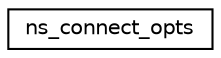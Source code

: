 digraph "Graphical Class Hierarchy"
{
  edge [fontname="Helvetica",fontsize="10",labelfontname="Helvetica",labelfontsize="10"];
  node [fontname="Helvetica",fontsize="10",shape=record];
  rankdir="LR";
  Node1 [label="ns_connect_opts",height=0.2,width=0.4,color="black", fillcolor="white", style="filled",URL="$structns__connect__opts.html"];
}
